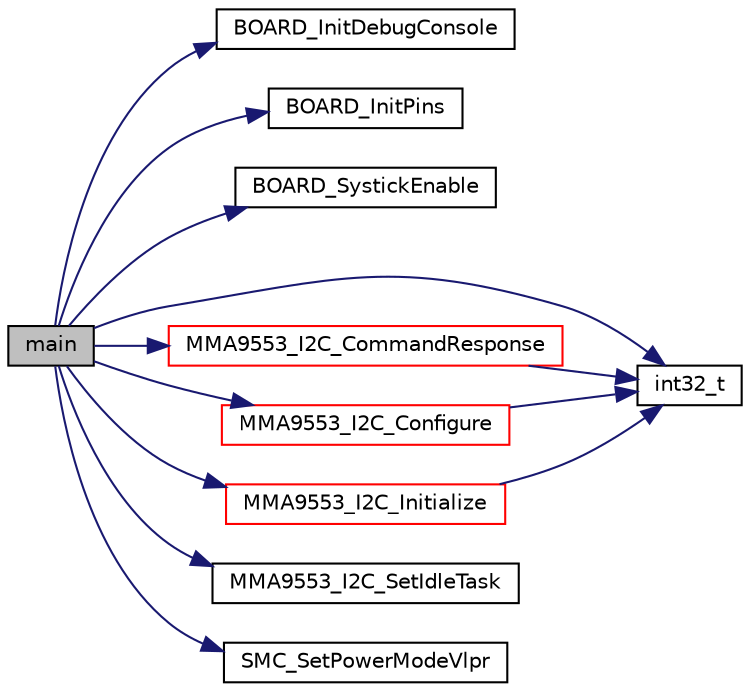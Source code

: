 digraph "main"
{
  edge [fontname="Helvetica",fontsize="10",labelfontname="Helvetica",labelfontsize="10"];
  node [fontname="Helvetica",fontsize="10",shape=record];
  rankdir="LR";
  Node0 [label="main",height=0.2,width=0.4,color="black", fillcolor="grey75", style="filled", fontcolor="black"];
  Node0 -> Node1 [color="midnightblue",fontsize="10",style="solid",fontname="Helvetica"];
  Node1 [label="BOARD_InitDebugConsole",height=0.2,width=0.4,color="black", fillcolor="white", style="filled",URL="$frdm-k64f_2board_8c.html#a4c84ccb952cb083367d7040cf9de3db8"];
  Node0 -> Node2 [color="midnightblue",fontsize="10",style="solid",fontname="Helvetica"];
  Node2 [label="BOARD_InitPins",height=0.2,width=0.4,color="black", fillcolor="white", style="filled",URL="$group__pin__mux.html#ga2c9fe54b6b84723fbaa590a6f4576966",tooltip="Configures pin routing and optionally pin electrical features. "];
  Node0 -> Node3 [color="midnightblue",fontsize="10",style="solid",fontname="Helvetica"];
  Node3 [label="BOARD_SystickEnable",height=0.2,width=0.4,color="black", fillcolor="white", style="filled",URL="$systick__utils_8c.html#ad43629969994e92bd3620e630bda24c8",tooltip="Function to enable systicks framework. "];
  Node0 -> Node4 [color="midnightblue",fontsize="10",style="solid",fontname="Helvetica"];
  Node4 [label="int32_t",height=0.2,width=0.4,color="black", fillcolor="white", style="filled",URL="$data__format__service_8h.html#a5d7069350a7d7e65686c77a8038f462f",tooltip="The interface function to append the data on the formated stream. "];
  Node0 -> Node5 [color="midnightblue",fontsize="10",style="solid",fontname="Helvetica"];
  Node5 [label="MMA9553_I2C_CommandResponse",height=0.2,width=0.4,color="red", fillcolor="white", style="filled",URL="$mma9553__drv_8c.html#a791c50aae4312dc3518bce73960f4b2a",tooltip="The interface function to read the sensor data. "];
  Node5 -> Node4 [color="midnightblue",fontsize="10",style="solid",fontname="Helvetica"];
  Node0 -> Node13 [color="midnightblue",fontsize="10",style="solid",fontname="Helvetica"];
  Node13 [label="MMA9553_I2C_Configure",height=0.2,width=0.4,color="red", fillcolor="white", style="filled",URL="$mma9553__drv_8c.html#a98085b8d1389e48df874d4115f7ee2ac",tooltip="The interface function to configure he sensor. "];
  Node13 -> Node4 [color="midnightblue",fontsize="10",style="solid",fontname="Helvetica"];
  Node0 -> Node14 [color="midnightblue",fontsize="10",style="solid",fontname="Helvetica"];
  Node14 [label="MMA9553_I2C_Initialize",height=0.2,width=0.4,color="red", fillcolor="white", style="filled",URL="$mma9553__drv_8c.html#af91dd70fb511444f848db38d965c68c0",tooltip="The interface function to initialize the sensor. "];
  Node14 -> Node4 [color="midnightblue",fontsize="10",style="solid",fontname="Helvetica"];
  Node0 -> Node15 [color="midnightblue",fontsize="10",style="solid",fontname="Helvetica"];
  Node15 [label="MMA9553_I2C_SetIdleTask",height=0.2,width=0.4,color="black", fillcolor="white", style="filled",URL="$mma9553__drv_8c.html#a05b276e17a58ab580616ed059ee2bb8b",tooltip=": The interface function to set the I2C Idle Task. "];
  Node0 -> Node16 [color="midnightblue",fontsize="10",style="solid",fontname="Helvetica"];
  Node16 [label="SMC_SetPowerModeVlpr",height=0.2,width=0.4,color="black", fillcolor="white", style="filled",URL="$lpc54114_8c.html#a82cb114bb9a5ea2f235a0216709d70f8",tooltip="Configures the system to VLPR power mode. API name used from Kinetis family to maintain compatibility..."];
}
